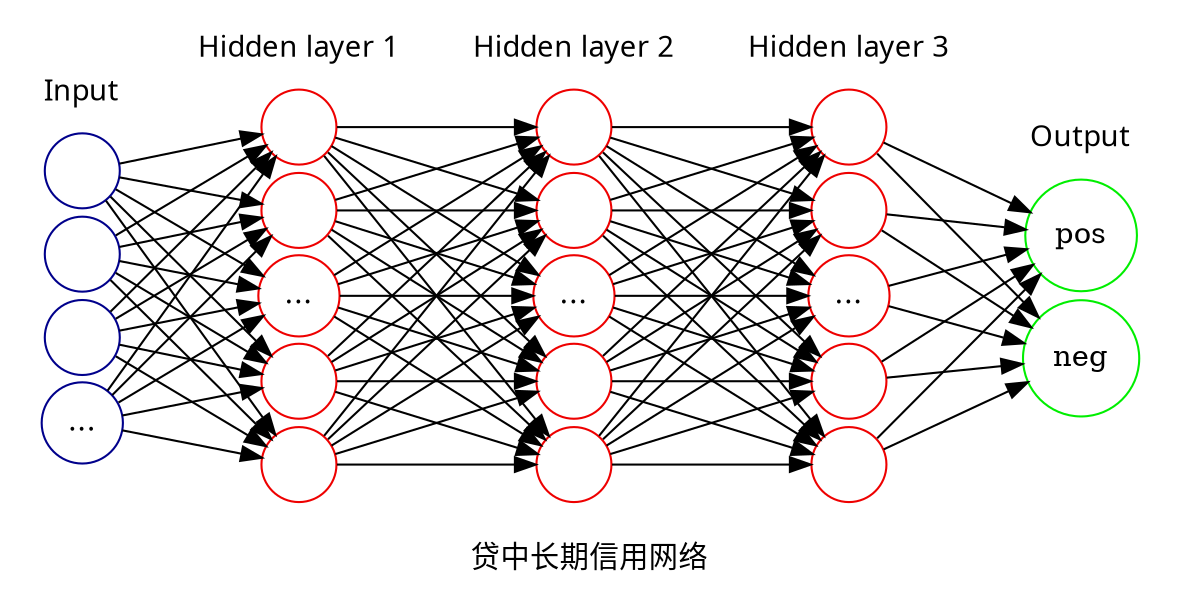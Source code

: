 digraph G 

{ 
rankdir=LR splines=line nodesep=.05; 
label="贷中长期信用网络"; fontname="HeiTi";
dpi=250;

node [label=""]; 

subgraph cluster_0 { 
color=white; label = "Input"; 
node [style=solid,color=blue4, shape=circle] x1 x2 x3 x4[label="..."];
} 

subgraph cluster_1 { 
color=white; label = "Hidden layer 1";
node [style=solid,color=red2, shape=circle] a12 a22 a32 a42 a52[label="..."];
} 

subgraph cluster_2 { 
color=white; label = "Hidden layer 2";
node [style=solid,color=red2, shape=circle] a13 a23 a33 a43 a53[label="..."]; 
} 

subgraph cluster_3 { 
color=white; label = "Hidden layer 3"; 
node [style=solid,color=red2, shape=circle] a14 a24 a34 a44 a54[label="..."]; 
} 

subgraph cluster_4 { 
color=white;  label="Output"; 
node [style=solid,color=green2, shape=circle] O1[label="pos"] O2 [label="neg"];} 

x1 -> a12 x1 -> a22 x1 -> a32 x1 -> a42 x1 -> a52 
x2 -> a12 x2 -> a22 x2 -> a32 x2 -> a42 x2 -> a52 
x3 -> a12 x3 -> a22 x3 -> a32 x3 -> a42 x3 -> a52
x4 -> a12 x4 -> a22 x4 -> a32 x4 -> a42 x4 -> a52

a12 -> a13 a12 -> a23 a12 -> a33 a12 -> a43 a12 -> a53
a22 -> a13 a22 -> a23 a22 -> a33 a22 -> a43 a22 -> a53
a32 -> a13 a32 -> a23 a32 -> a33 a32 -> a43 a32 -> a53
a42 -> a13 a42 -> a23 a42 -> a33 a42 -> a43 a42 -> a53
a52 -> a13 a52 -> a23 a52 -> a33 a52 -> a43 a52 -> a53

a13 -> a14 a13 -> a24 a13 -> a34 a13 -> a44 a13 -> a54
a23 -> a14 a23 -> a24 a23 -> a34 a23 -> a44 a23 -> a54
a33 -> a14 a33 -> a24 a33 -> a34 a33 -> a44 a33 -> a54
a43 -> a14 a43 -> a24 a43 -> a34 a43 -> a44 a43 -> a54
a53 -> a14 a53 -> a24 a53 -> a34 a53 -> a44 a53 -> a54

a14 -> O1 a14 -> O2
a24 -> O1 a24 -> O2 
a34 -> O1 a34 -> O2 
a44 -> O1 a44 -> O2
a54 -> O1 a54 -> O2 
}